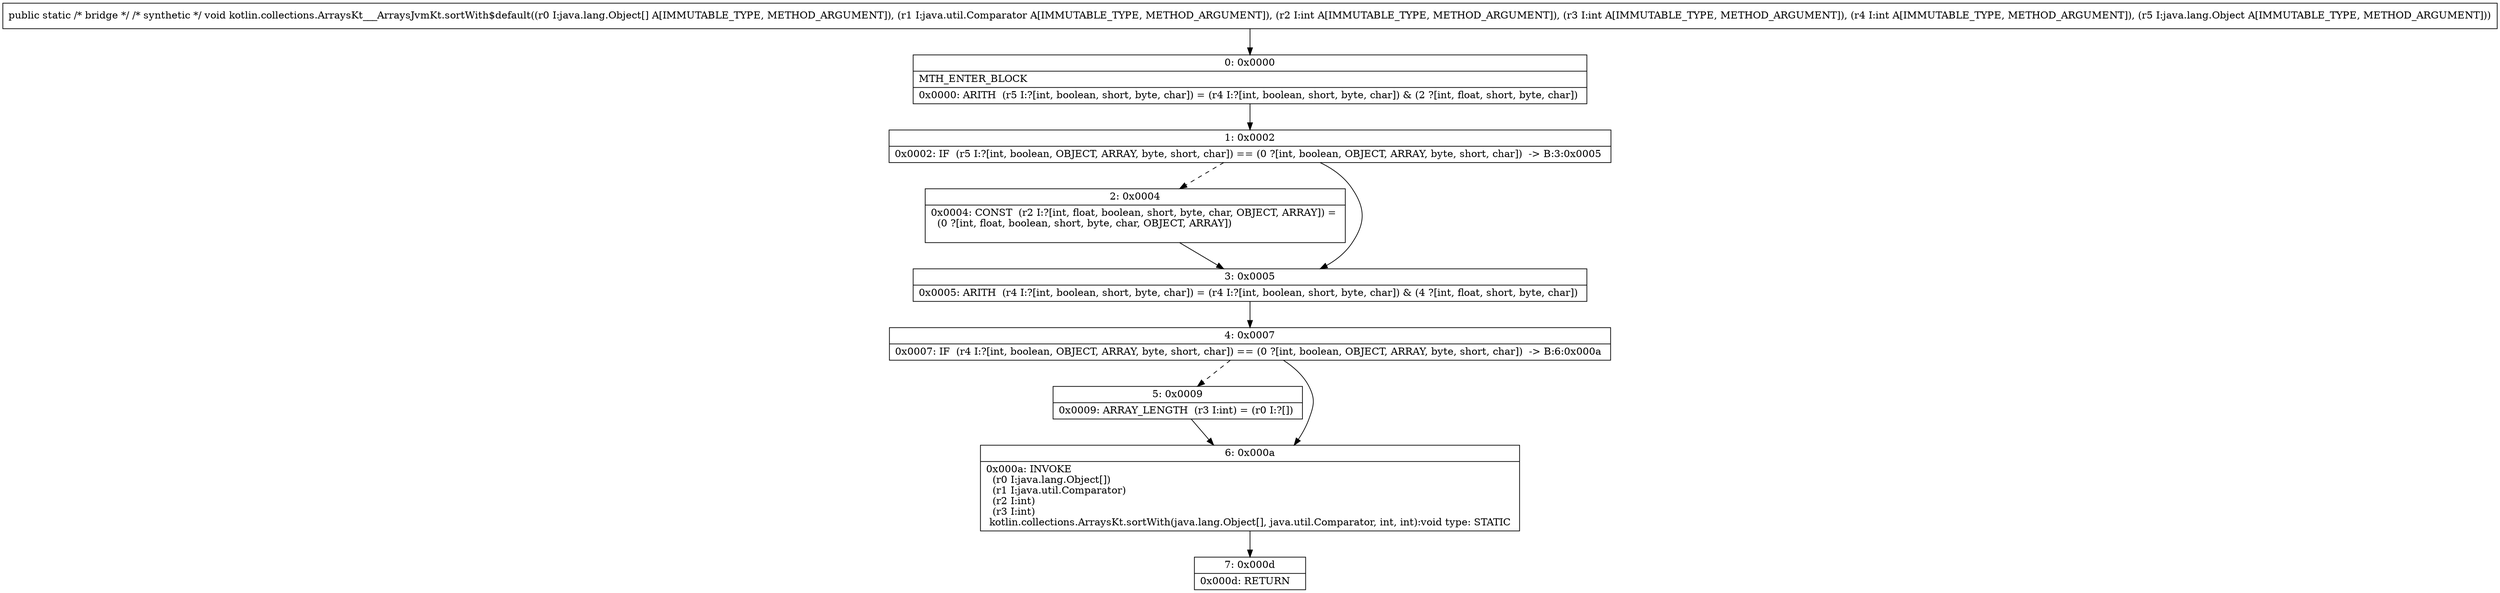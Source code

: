 digraph "CFG forkotlin.collections.ArraysKt___ArraysJvmKt.sortWith$default([Ljava\/lang\/Object;Ljava\/util\/Comparator;IIILjava\/lang\/Object;)V" {
Node_0 [shape=record,label="{0\:\ 0x0000|MTH_ENTER_BLOCK\l|0x0000: ARITH  (r5 I:?[int, boolean, short, byte, char]) = (r4 I:?[int, boolean, short, byte, char]) & (2 ?[int, float, short, byte, char]) \l}"];
Node_1 [shape=record,label="{1\:\ 0x0002|0x0002: IF  (r5 I:?[int, boolean, OBJECT, ARRAY, byte, short, char]) == (0 ?[int, boolean, OBJECT, ARRAY, byte, short, char])  \-\> B:3:0x0005 \l}"];
Node_2 [shape=record,label="{2\:\ 0x0004|0x0004: CONST  (r2 I:?[int, float, boolean, short, byte, char, OBJECT, ARRAY]) = \l  (0 ?[int, float, boolean, short, byte, char, OBJECT, ARRAY])\l \l}"];
Node_3 [shape=record,label="{3\:\ 0x0005|0x0005: ARITH  (r4 I:?[int, boolean, short, byte, char]) = (r4 I:?[int, boolean, short, byte, char]) & (4 ?[int, float, short, byte, char]) \l}"];
Node_4 [shape=record,label="{4\:\ 0x0007|0x0007: IF  (r4 I:?[int, boolean, OBJECT, ARRAY, byte, short, char]) == (0 ?[int, boolean, OBJECT, ARRAY, byte, short, char])  \-\> B:6:0x000a \l}"];
Node_5 [shape=record,label="{5\:\ 0x0009|0x0009: ARRAY_LENGTH  (r3 I:int) = (r0 I:?[]) \l}"];
Node_6 [shape=record,label="{6\:\ 0x000a|0x000a: INVOKE  \l  (r0 I:java.lang.Object[])\l  (r1 I:java.util.Comparator)\l  (r2 I:int)\l  (r3 I:int)\l kotlin.collections.ArraysKt.sortWith(java.lang.Object[], java.util.Comparator, int, int):void type: STATIC \l}"];
Node_7 [shape=record,label="{7\:\ 0x000d|0x000d: RETURN   \l}"];
MethodNode[shape=record,label="{public static \/* bridge *\/ \/* synthetic *\/ void kotlin.collections.ArraysKt___ArraysJvmKt.sortWith$default((r0 I:java.lang.Object[] A[IMMUTABLE_TYPE, METHOD_ARGUMENT]), (r1 I:java.util.Comparator A[IMMUTABLE_TYPE, METHOD_ARGUMENT]), (r2 I:int A[IMMUTABLE_TYPE, METHOD_ARGUMENT]), (r3 I:int A[IMMUTABLE_TYPE, METHOD_ARGUMENT]), (r4 I:int A[IMMUTABLE_TYPE, METHOD_ARGUMENT]), (r5 I:java.lang.Object A[IMMUTABLE_TYPE, METHOD_ARGUMENT])) }"];
MethodNode -> Node_0;
Node_0 -> Node_1;
Node_1 -> Node_2[style=dashed];
Node_1 -> Node_3;
Node_2 -> Node_3;
Node_3 -> Node_4;
Node_4 -> Node_5[style=dashed];
Node_4 -> Node_6;
Node_5 -> Node_6;
Node_6 -> Node_7;
}

